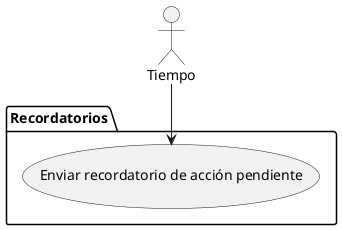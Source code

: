 @startuml manejoNotificaciones
actor "Tiempo" as Tiempo

package "Recordatorios" {
    usecase "Enviar recordatorio de acción pendiente" as R1
}

Tiempo --> R1
@enduml

